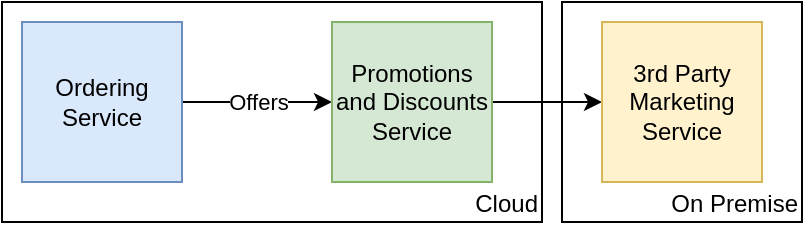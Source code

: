 <mxfile version="20.1.1" type="github">
  <diagram id="FHZckZIoKIEDhqi4HK1J" name="Page-1">
    <mxGraphModel dx="1186" dy="736" grid="1" gridSize="10" guides="1" tooltips="1" connect="1" arrows="1" fold="1" page="1" pageScale="1" pageWidth="850" pageHeight="1100" math="0" shadow="0">
      <root>
        <mxCell id="0" />
        <mxCell id="1" parent="0" />
        <mxCell id="kRLWBHvCbc55taYyrKtp-24" value="On Premise" style="rounded=0;whiteSpace=wrap;html=1;verticalAlign=bottom;align=right;" parent="1" vertex="1">
          <mxGeometry x="310" y="30" width="120" height="110" as="geometry" />
        </mxCell>
        <mxCell id="kRLWBHvCbc55taYyrKtp-22" value="Cloud" style="rounded=0;whiteSpace=wrap;html=1;align=right;verticalAlign=bottom;" parent="1" vertex="1">
          <mxGeometry x="30" y="30" width="270" height="110" as="geometry" />
        </mxCell>
        <mxCell id="kRLWBHvCbc55taYyrKtp-17" value="Offers" style="edgeStyle=orthogonalEdgeStyle;rounded=0;orthogonalLoop=1;jettySize=auto;html=1;exitX=1;exitY=0.5;exitDx=0;exitDy=0;" parent="1" source="kRLWBHvCbc55taYyrKtp-4" target="kRLWBHvCbc55taYyrKtp-5" edge="1">
          <mxGeometry relative="1" as="geometry" />
        </mxCell>
        <mxCell id="kRLWBHvCbc55taYyrKtp-4" value="Ordering Service" style="whiteSpace=wrap;html=1;aspect=fixed;fillColor=#dae8fc;strokeColor=#6c8ebf;" parent="1" vertex="1">
          <mxGeometry x="40" y="40" width="80" height="80" as="geometry" />
        </mxCell>
        <mxCell id="r1P8WZlO2zgzEe5l8SVn-2" style="edgeStyle=orthogonalEdgeStyle;rounded=0;orthogonalLoop=1;jettySize=auto;html=1;exitX=1;exitY=0.5;exitDx=0;exitDy=0;entryX=0;entryY=0.5;entryDx=0;entryDy=0;" edge="1" parent="1" source="kRLWBHvCbc55taYyrKtp-5" target="kRLWBHvCbc55taYyrKtp-6">
          <mxGeometry relative="1" as="geometry" />
        </mxCell>
        <mxCell id="kRLWBHvCbc55taYyrKtp-5" value="Promotions and Discounts Service" style="whiteSpace=wrap;html=1;aspect=fixed;fillColor=#d5e8d4;strokeColor=#82b366;" parent="1" vertex="1">
          <mxGeometry x="195" y="40" width="80" height="80" as="geometry" />
        </mxCell>
        <mxCell id="kRLWBHvCbc55taYyrKtp-6" value="3rd Party Marketing Service" style="whiteSpace=wrap;html=1;aspect=fixed;fillColor=#fff2cc;strokeColor=#d6b656;" parent="1" vertex="1">
          <mxGeometry x="330" y="40" width="80" height="80" as="geometry" />
        </mxCell>
      </root>
    </mxGraphModel>
  </diagram>
</mxfile>
